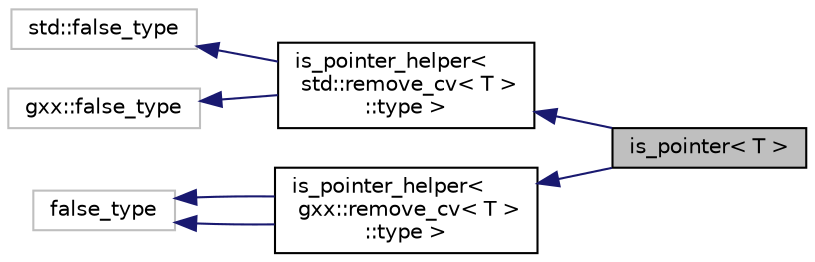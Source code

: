 digraph "is_pointer&lt; T &gt;"
{
  edge [fontname="Helvetica",fontsize="10",labelfontname="Helvetica",labelfontsize="10"];
  node [fontname="Helvetica",fontsize="10",shape=record];
  rankdir="LR";
  Node1 [label="is_pointer\< T \>",height=0.2,width=0.4,color="black", fillcolor="grey75", style="filled", fontcolor="black"];
  Node2 -> Node1 [dir="back",color="midnightblue",fontsize="10",style="solid"];
  Node2 [label="is_pointer_helper\<\l std::remove_cv\< T \>\l::type \>",height=0.2,width=0.4,color="black", fillcolor="white", style="filled",URL="$structis__pointer__helper.html"];
  Node3 -> Node2 [dir="back",color="midnightblue",fontsize="10",style="solid"];
  Node3 [label="std::false_type",height=0.2,width=0.4,color="grey75", fillcolor="white", style="filled"];
  Node4 -> Node2 [dir="back",color="midnightblue",fontsize="10",style="solid"];
  Node4 [label="gxx::false_type",height=0.2,width=0.4,color="grey75", fillcolor="white", style="filled"];
  Node5 -> Node1 [dir="back",color="midnightblue",fontsize="10",style="solid"];
  Node5 [label="is_pointer_helper\<\l gxx::remove_cv\< T \>\l::type \>",height=0.2,width=0.4,color="black", fillcolor="white", style="filled",URL="$structis__pointer__helper.html"];
  Node6 -> Node5 [dir="back",color="midnightblue",fontsize="10",style="solid"];
  Node6 [label="false_type",height=0.2,width=0.4,color="grey75", fillcolor="white", style="filled"];
  Node6 -> Node5 [dir="back",color="midnightblue",fontsize="10",style="solid"];
}
